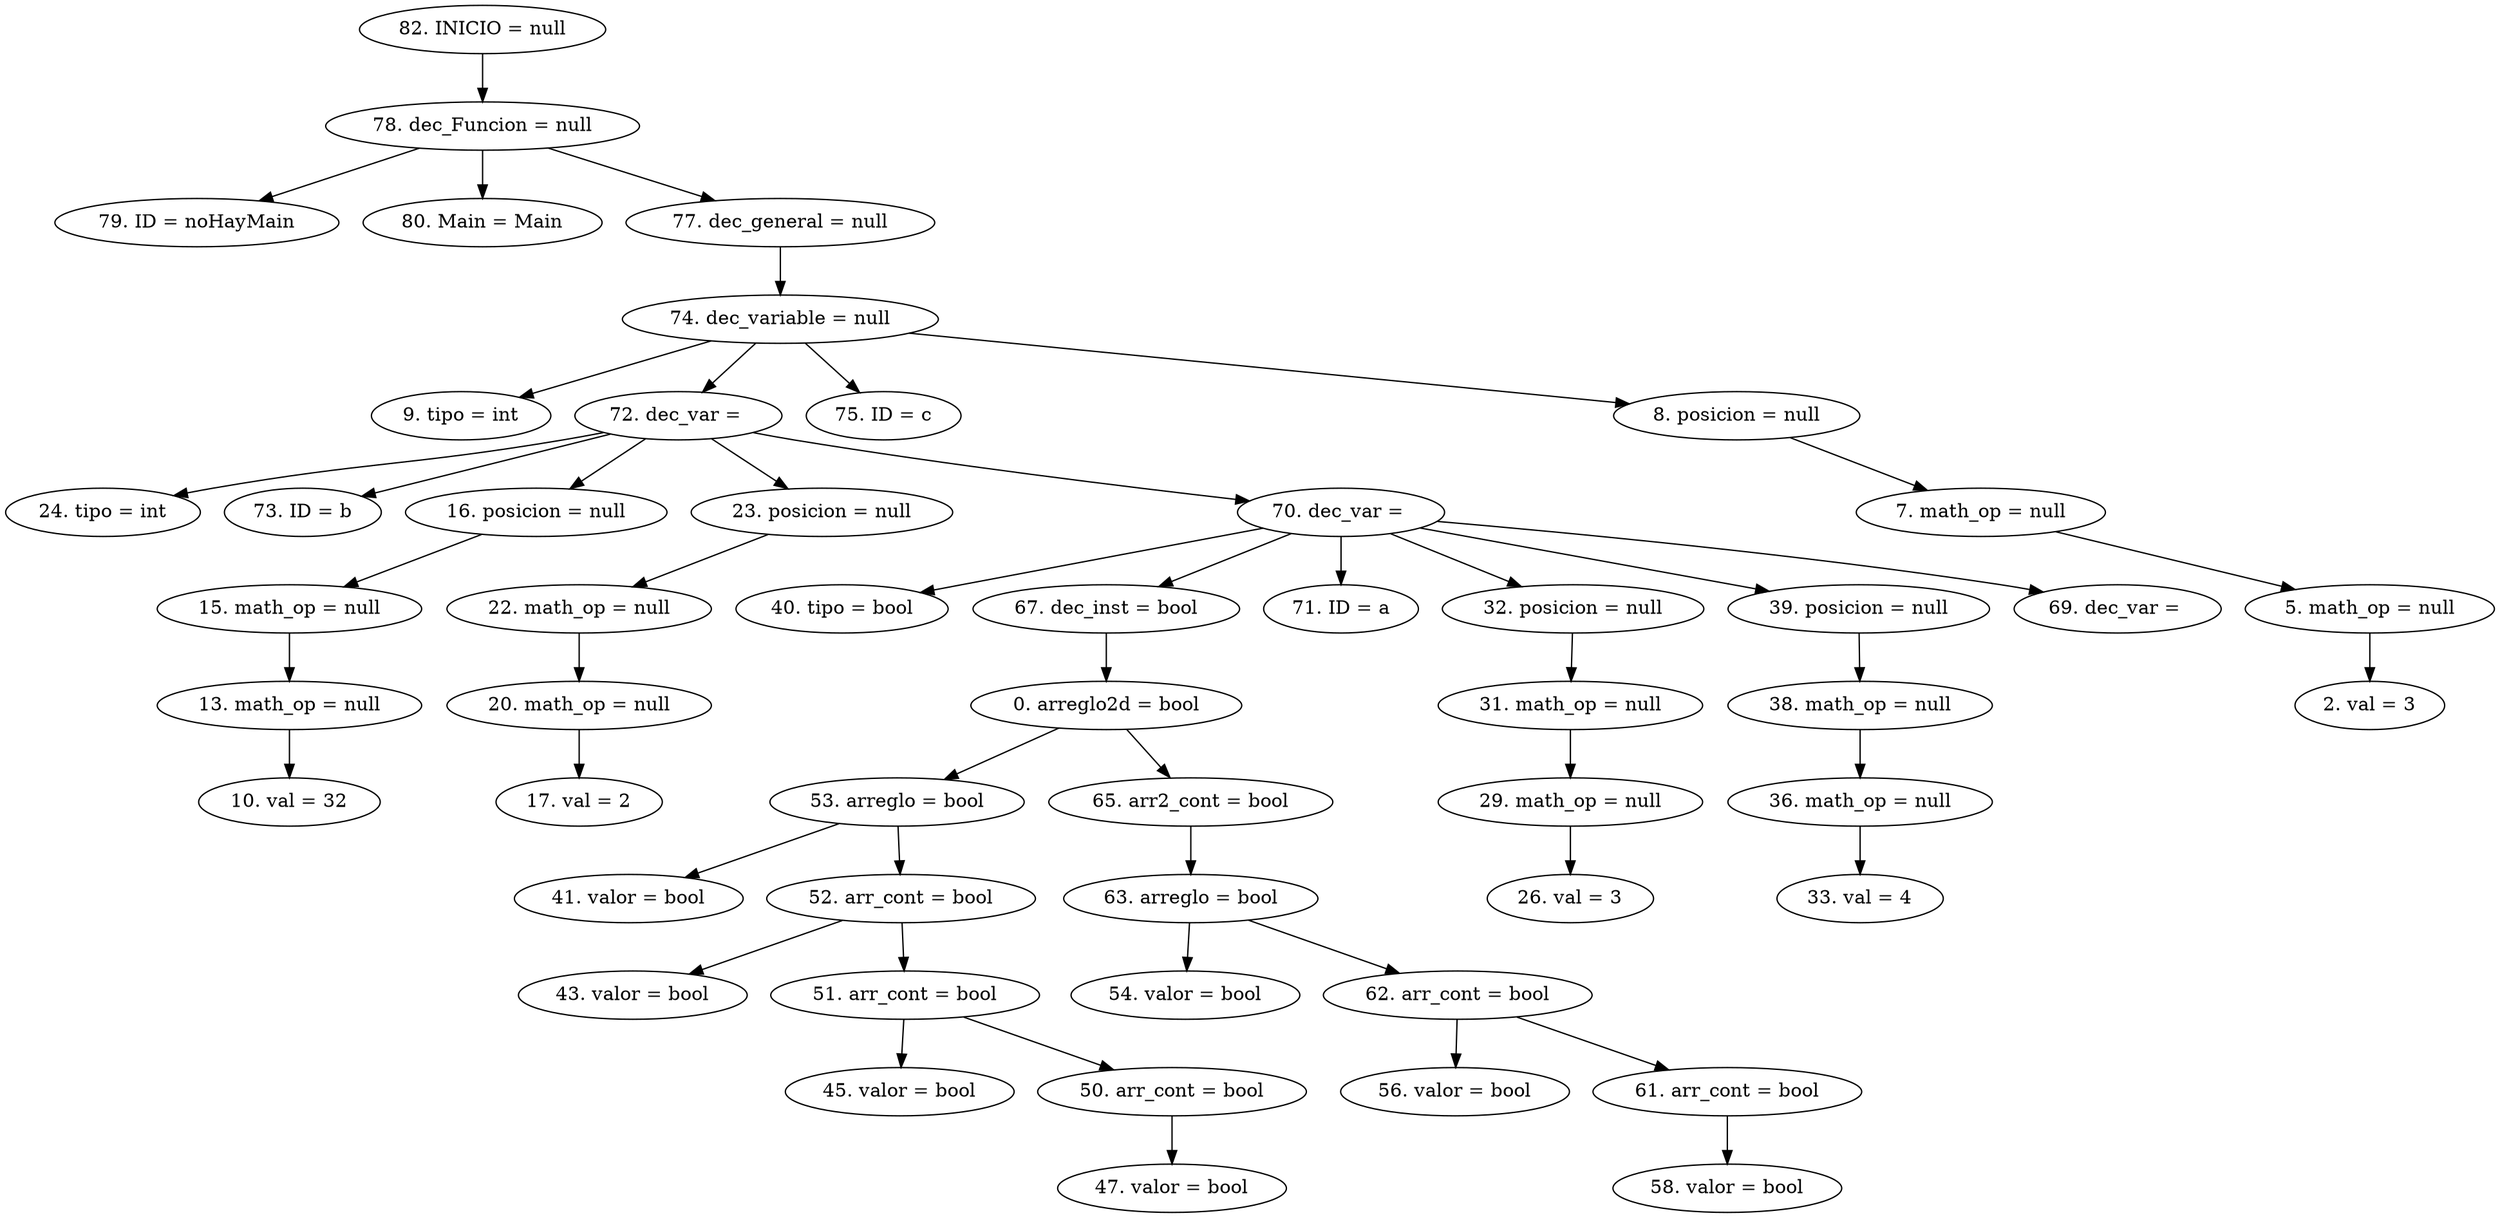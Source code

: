 digraph G {
"82. INICIO = null"->"78. dec_Funcion = null"
"78. dec_Funcion = null"->"79. ID = noHayMain"
"78. dec_Funcion = null"->"80. Main = Main"
"78. dec_Funcion = null"->"77. dec_general = null"
"77. dec_general = null"->"74. dec_variable = null"
"74. dec_variable = null"->"9. tipo = int"
"74. dec_variable = null"->"72. dec_var = "
"72. dec_var = "->"24. tipo = int"
"72. dec_var = "->"73. ID = b"
"72. dec_var = "->"16. posicion = null"
"16. posicion = null"->"15. math_op = null"
"15. math_op = null"->"13. math_op = null"
"13. math_op = null"->"10. val = 32"
"72. dec_var = "->"23. posicion = null"
"23. posicion = null"->"22. math_op = null"
"22. math_op = null"->"20. math_op = null"
"20. math_op = null"->"17. val = 2"
"72. dec_var = "->"70. dec_var = "
"70. dec_var = "->"40. tipo = bool"
"70. dec_var = "->"67. dec_inst = bool"
"67. dec_inst = bool"->"0. arreglo2d = bool"
"0. arreglo2d = bool"->"53. arreglo = bool"
"53. arreglo = bool"->"41. valor = bool"
"53. arreglo = bool"->"52. arr_cont = bool"
"52. arr_cont = bool"->"43. valor = bool"
"52. arr_cont = bool"->"51. arr_cont = bool"
"51. arr_cont = bool"->"45. valor = bool"
"51. arr_cont = bool"->"50. arr_cont = bool"
"50. arr_cont = bool"->"47. valor = bool"
"0. arreglo2d = bool"->"65. arr2_cont = bool"
"65. arr2_cont = bool"->"63. arreglo = bool"
"63. arreglo = bool"->"54. valor = bool"
"63. arreglo = bool"->"62. arr_cont = bool"
"62. arr_cont = bool"->"56. valor = bool"
"62. arr_cont = bool"->"61. arr_cont = bool"
"61. arr_cont = bool"->"58. valor = bool"
"70. dec_var = "->"71. ID = a"
"70. dec_var = "->"32. posicion = null"
"32. posicion = null"->"31. math_op = null"
"31. math_op = null"->"29. math_op = null"
"29. math_op = null"->"26. val = 3"
"70. dec_var = "->"39. posicion = null"
"39. posicion = null"->"38. math_op = null"
"38. math_op = null"->"36. math_op = null"
"36. math_op = null"->"33. val = 4"
"70. dec_var = "->"69. dec_var = "
"74. dec_variable = null"->"75. ID = c"
"74. dec_variable = null"->"8. posicion = null"
"8. posicion = null"->"7. math_op = null"
"7. math_op = null"->"5. math_op = null"
"5. math_op = null"->"2. val = 3"


}
